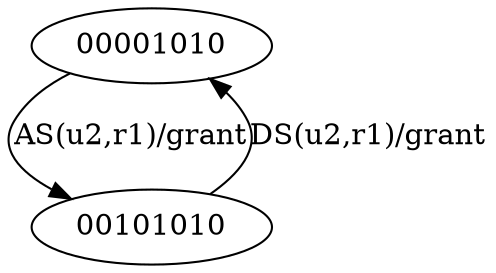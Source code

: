 digraph rbac2Fsm {
  00001010 -> 00101010 [ label ="AS(u2,r1)/grant"];
  00101010 -> 00001010 [ label ="DS(u2,r1)/grant"];
}
